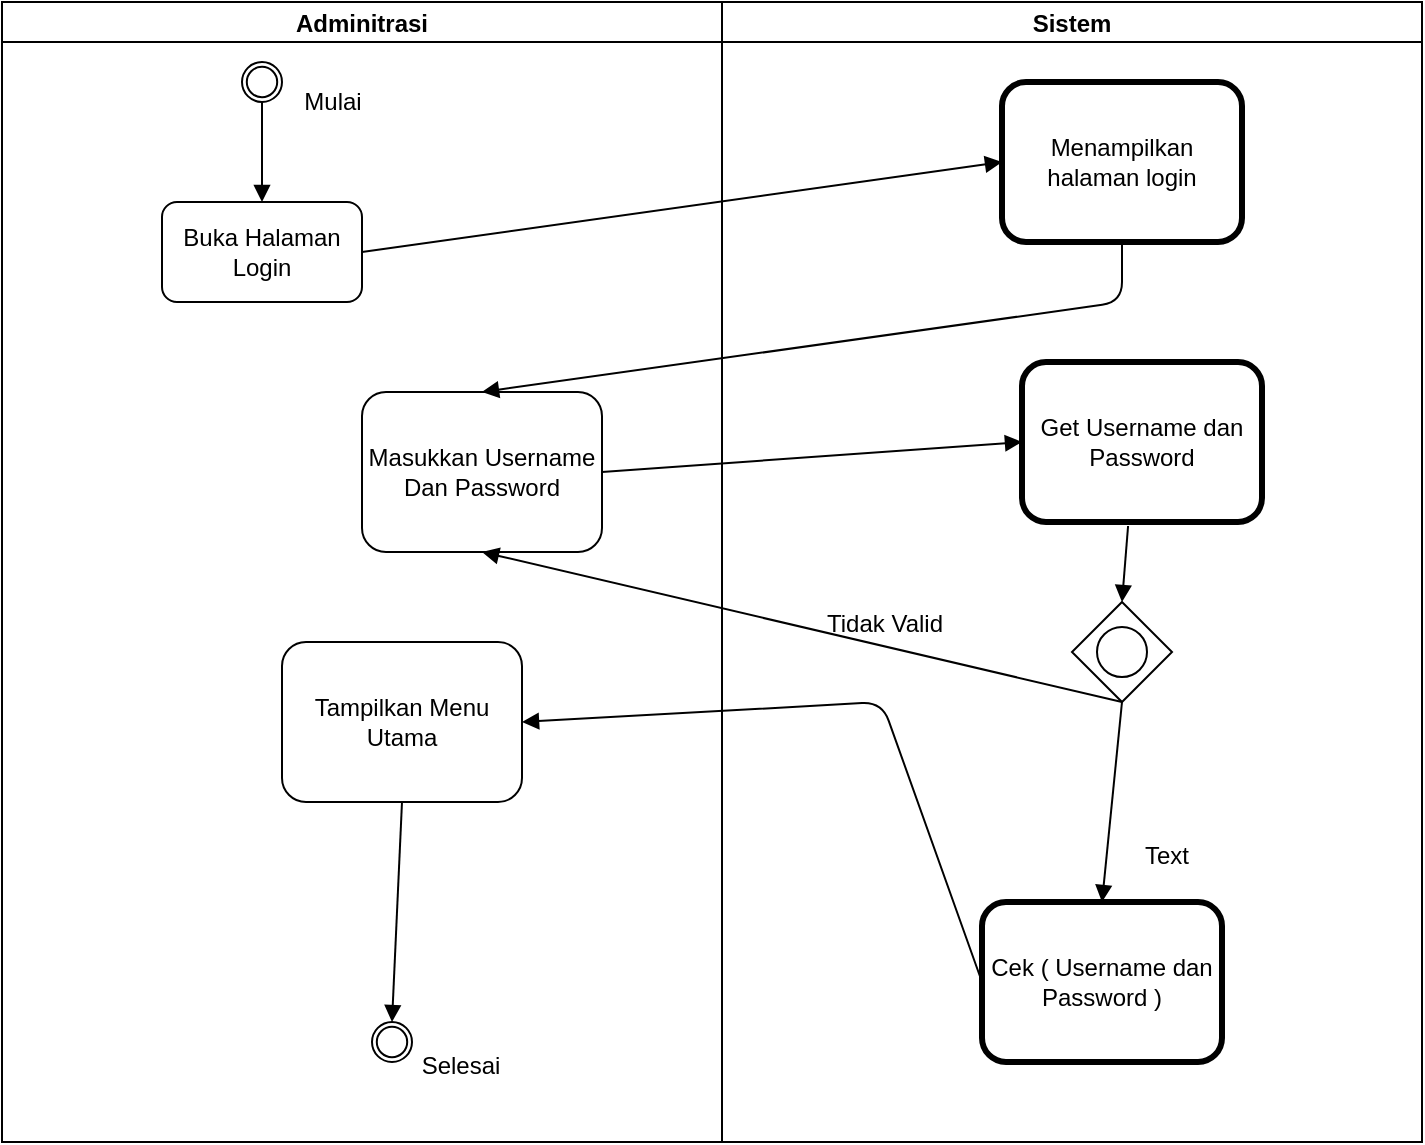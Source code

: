 <mxfile version="12.7.9" type="device"><diagram id="E31zqtb3XmeXUype9KgN" name="Page-1"><mxGraphModel dx="1108" dy="534" grid="1" gridSize="10" guides="1" tooltips="1" connect="1" arrows="1" fold="1" page="1" pageScale="1" pageWidth="850" pageHeight="1100" math="0" shadow="0"><root><mxCell id="0"/><mxCell id="1" parent="0"/><mxCell id="PNJJvqPjkWtJ2spXlT4i-1" value="Sistem" style="swimlane;startSize=20;" vertex="1" parent="1"><mxGeometry x="440" y="110" width="350" height="570" as="geometry"/></mxCell><mxCell id="PNJJvqPjkWtJ2spXlT4i-13" value="" style="shape=mxgraph.bpmn.shape;html=1;verticalLabelPosition=bottom;labelBackgroundColor=#ffffff;verticalAlign=top;align=center;perimeter=rhombusPerimeter;background=gateway;outlineConnect=0;outline=standard;symbol=general;" vertex="1" parent="PNJJvqPjkWtJ2spXlT4i-1"><mxGeometry x="175" y="300" width="50" height="50" as="geometry"/></mxCell><mxCell id="PNJJvqPjkWtJ2spXlT4i-14" value="Menampilkan halaman login" style="shape=ext;rounded=1;html=1;whiteSpace=wrap;strokeWidth=3;" vertex="1" parent="PNJJvqPjkWtJ2spXlT4i-1"><mxGeometry x="140" y="40" width="120" height="80" as="geometry"/></mxCell><mxCell id="PNJJvqPjkWtJ2spXlT4i-15" value="Get Username dan Password" style="shape=ext;rounded=1;html=1;whiteSpace=wrap;strokeWidth=3;" vertex="1" parent="PNJJvqPjkWtJ2spXlT4i-1"><mxGeometry x="150" y="180" width="120" height="80" as="geometry"/></mxCell><mxCell id="PNJJvqPjkWtJ2spXlT4i-16" value="Cek ( Username dan Password )" style="shape=ext;rounded=1;html=1;whiteSpace=wrap;strokeWidth=3;" vertex="1" parent="PNJJvqPjkWtJ2spXlT4i-1"><mxGeometry x="130" y="450" width="120" height="80" as="geometry"/></mxCell><mxCell id="PNJJvqPjkWtJ2spXlT4i-22" value="" style="endArrow=block;endFill=1;endSize=6;html=1;exitX=0.442;exitY=1.025;exitDx=0;exitDy=0;entryX=0.5;entryY=0;entryDx=0;entryDy=0;exitPerimeter=0;" edge="1" parent="PNJJvqPjkWtJ2spXlT4i-1" source="PNJJvqPjkWtJ2spXlT4i-15" target="PNJJvqPjkWtJ2spXlT4i-13"><mxGeometry width="100" relative="1" as="geometry"><mxPoint x="70" y="220" as="sourcePoint"/><mxPoint x="170" y="220" as="targetPoint"/></mxGeometry></mxCell><mxCell id="PNJJvqPjkWtJ2spXlT4i-2" value="Adminitrasi" style="swimlane;startSize=20;" vertex="1" parent="1"><mxGeometry x="80" y="110" width="360" height="570" as="geometry"/></mxCell><mxCell id="PNJJvqPjkWtJ2spXlT4i-5" value="Buka Halaman Login" style="shape=ext;rounded=1;html=1;whiteSpace=wrap;" vertex="1" parent="PNJJvqPjkWtJ2spXlT4i-2"><mxGeometry x="80" y="100" width="100" height="50" as="geometry"/></mxCell><mxCell id="PNJJvqPjkWtJ2spXlT4i-6" value="Masukkan Username Dan Password" style="shape=ext;rounded=1;html=1;whiteSpace=wrap;" vertex="1" parent="PNJJvqPjkWtJ2spXlT4i-2"><mxGeometry x="180" y="195" width="120" height="80" as="geometry"/></mxCell><mxCell id="PNJJvqPjkWtJ2spXlT4i-7" value="Tampilkan Menu Utama" style="shape=ext;rounded=1;html=1;whiteSpace=wrap;" vertex="1" parent="PNJJvqPjkWtJ2spXlT4i-2"><mxGeometry x="140" y="320" width="120" height="80" as="geometry"/></mxCell><mxCell id="PNJJvqPjkWtJ2spXlT4i-8" value="" style="shape=mxgraph.bpmn.shape;html=1;verticalLabelPosition=bottom;labelBackgroundColor=#ffffff;verticalAlign=top;align=center;perimeter=ellipsePerimeter;outlineConnect=0;outline=throwing;symbol=general;" vertex="1" parent="PNJJvqPjkWtJ2spXlT4i-2"><mxGeometry x="120" y="30" width="20" height="20" as="geometry"/></mxCell><mxCell id="PNJJvqPjkWtJ2spXlT4i-11" value="Mulai" style="text;html=1;align=center;verticalAlign=middle;resizable=0;points=[];autosize=1;" vertex="1" parent="PNJJvqPjkWtJ2spXlT4i-2"><mxGeometry x="145" y="40" width="40" height="20" as="geometry"/></mxCell><mxCell id="PNJJvqPjkWtJ2spXlT4i-12" value="" style="shape=mxgraph.bpmn.shape;html=1;verticalLabelPosition=bottom;labelBackgroundColor=#ffffff;verticalAlign=top;align=center;perimeter=ellipsePerimeter;outlineConnect=0;outline=throwing;symbol=general;" vertex="1" parent="PNJJvqPjkWtJ2spXlT4i-2"><mxGeometry x="185" y="510" width="20" height="20" as="geometry"/></mxCell><mxCell id="PNJJvqPjkWtJ2spXlT4i-17" value="" style="endArrow=block;endFill=1;endSize=6;html=1;exitX=0.5;exitY=1;exitDx=0;exitDy=0;" edge="1" parent="PNJJvqPjkWtJ2spXlT4i-2" source="PNJJvqPjkWtJ2spXlT4i-8" target="PNJJvqPjkWtJ2spXlT4i-5"><mxGeometry width="100" relative="1" as="geometry"><mxPoint x="430" y="220" as="sourcePoint"/><mxPoint x="530" y="220" as="targetPoint"/></mxGeometry></mxCell><mxCell id="PNJJvqPjkWtJ2spXlT4i-28" value="" style="endArrow=block;endFill=1;endSize=6;html=1;exitX=0.5;exitY=1;exitDx=0;exitDy=0;entryX=0.5;entryY=0;entryDx=0;entryDy=0;" edge="1" parent="PNJJvqPjkWtJ2spXlT4i-2" source="PNJJvqPjkWtJ2spXlT4i-7" target="PNJJvqPjkWtJ2spXlT4i-12"><mxGeometry width="100" relative="1" as="geometry"><mxPoint x="430" y="440" as="sourcePoint"/><mxPoint x="530" y="440" as="targetPoint"/></mxGeometry></mxCell><mxCell id="PNJJvqPjkWtJ2spXlT4i-18" value="" style="endArrow=block;endFill=1;endSize=6;html=1;exitX=1;exitY=0.5;exitDx=0;exitDy=0;entryX=0;entryY=0.5;entryDx=0;entryDy=0;" edge="1" parent="1" source="PNJJvqPjkWtJ2spXlT4i-5" target="PNJJvqPjkWtJ2spXlT4i-14"><mxGeometry width="100" relative="1" as="geometry"><mxPoint x="510" y="330" as="sourcePoint"/><mxPoint x="610" y="330" as="targetPoint"/></mxGeometry></mxCell><mxCell id="PNJJvqPjkWtJ2spXlT4i-19" value="" style="endArrow=block;endFill=1;endSize=6;html=1;exitX=0.5;exitY=1;exitDx=0;exitDy=0;entryX=0.5;entryY=0;entryDx=0;entryDy=0;" edge="1" parent="1" source="PNJJvqPjkWtJ2spXlT4i-14" target="PNJJvqPjkWtJ2spXlT4i-6"><mxGeometry width="100" relative="1" as="geometry"><mxPoint x="510" y="330" as="sourcePoint"/><mxPoint x="610" y="330" as="targetPoint"/><Array as="points"><mxPoint x="640" y="260"/></Array></mxGeometry></mxCell><mxCell id="PNJJvqPjkWtJ2spXlT4i-20" value="" style="endArrow=block;endFill=1;endSize=6;html=1;exitX=1;exitY=0.5;exitDx=0;exitDy=0;entryX=0;entryY=0.5;entryDx=0;entryDy=0;" edge="1" parent="1" source="PNJJvqPjkWtJ2spXlT4i-6" target="PNJJvqPjkWtJ2spXlT4i-15"><mxGeometry width="100" relative="1" as="geometry"><mxPoint x="510" y="330" as="sourcePoint"/><mxPoint x="610" y="330" as="targetPoint"/></mxGeometry></mxCell><mxCell id="PNJJvqPjkWtJ2spXlT4i-24" value="" style="endArrow=block;endFill=1;endSize=6;html=1;entryX=0.5;entryY=1;entryDx=0;entryDy=0;exitX=0.5;exitY=1;exitDx=0;exitDy=0;" edge="1" parent="1" source="PNJJvqPjkWtJ2spXlT4i-13" target="PNJJvqPjkWtJ2spXlT4i-6"><mxGeometry width="100" relative="1" as="geometry"><mxPoint x="510" y="330" as="sourcePoint"/><mxPoint x="610" y="330" as="targetPoint"/></mxGeometry></mxCell><mxCell id="PNJJvqPjkWtJ2spXlT4i-25" value="" style="endArrow=block;endFill=1;endSize=6;html=1;entryX=0.5;entryY=0;entryDx=0;entryDy=0;" edge="1" parent="1" target="PNJJvqPjkWtJ2spXlT4i-16"><mxGeometry width="100" relative="1" as="geometry"><mxPoint x="640" y="460" as="sourcePoint"/><mxPoint x="610" y="550" as="targetPoint"/></mxGeometry></mxCell><mxCell id="PNJJvqPjkWtJ2spXlT4i-26" value="" style="endArrow=block;endFill=1;endSize=6;html=1;exitX=0;exitY=0.5;exitDx=0;exitDy=0;entryX=1;entryY=0.5;entryDx=0;entryDy=0;" edge="1" parent="1" source="PNJJvqPjkWtJ2spXlT4i-16" target="PNJJvqPjkWtJ2spXlT4i-7"><mxGeometry width="100" relative="1" as="geometry"><mxPoint x="510" y="550" as="sourcePoint"/><mxPoint x="610" y="550" as="targetPoint"/><Array as="points"><mxPoint x="520" y="460"/></Array></mxGeometry></mxCell><mxCell id="PNJJvqPjkWtJ2spXlT4i-29" value="Selesai" style="text;html=1;align=center;verticalAlign=middle;resizable=0;points=[];autosize=1;" vertex="1" parent="1"><mxGeometry x="284" y="632" width="50" height="20" as="geometry"/></mxCell><mxCell id="PNJJvqPjkWtJ2spXlT4i-30" value="Tidak Valid" style="text;html=1;align=center;verticalAlign=middle;resizable=0;points=[];autosize=1;" vertex="1" parent="1"><mxGeometry x="486" y="411" width="70" height="20" as="geometry"/></mxCell><mxCell id="PNJJvqPjkWtJ2spXlT4i-31" value="Text" style="text;html=1;align=center;verticalAlign=middle;resizable=0;points=[];autosize=1;" vertex="1" parent="1"><mxGeometry x="642" y="527" width="40" height="20" as="geometry"/></mxCell></root></mxGraphModel></diagram></mxfile>